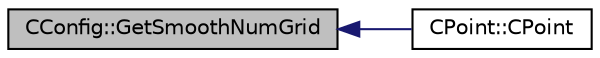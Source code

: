 digraph "CConfig::GetSmoothNumGrid"
{
  edge [fontname="Helvetica",fontsize="10",labelfontname="Helvetica",labelfontsize="10"];
  node [fontname="Helvetica",fontsize="10",shape=record];
  rankdir="LR";
  Node11560 [label="CConfig::GetSmoothNumGrid",height=0.2,width=0.4,color="black", fillcolor="grey75", style="filled", fontcolor="black"];
  Node11560 -> Node11561 [dir="back",color="midnightblue",fontsize="10",style="solid",fontname="Helvetica"];
  Node11561 [label="CPoint::CPoint",height=0.2,width=0.4,color="black", fillcolor="white", style="filled",URL="$class_c_point.html#a641fe2a96c28d7ab052da946608b2764",tooltip="Constructor of the class. "];
}
